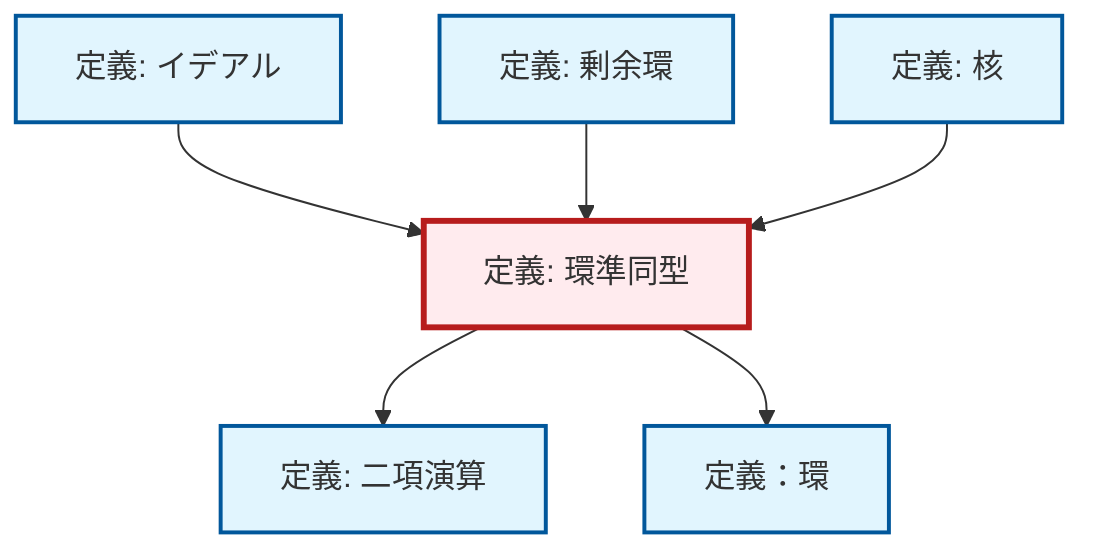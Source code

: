 graph TD
    classDef definition fill:#e1f5fe,stroke:#01579b,stroke-width:2px
    classDef theorem fill:#f3e5f5,stroke:#4a148c,stroke-width:2px
    classDef axiom fill:#fff3e0,stroke:#e65100,stroke-width:2px
    classDef example fill:#e8f5e9,stroke:#1b5e20,stroke-width:2px
    classDef current fill:#ffebee,stroke:#b71c1c,stroke-width:3px
    def-binary-operation["定義: 二項演算"]:::definition
    def-ring-homomorphism["定義: 環準同型"]:::definition
    def-ideal["定義: イデアル"]:::definition
    def-ring["定義：環"]:::definition
    def-quotient-ring["定義: 剰余環"]:::definition
    def-kernel["定義: 核"]:::definition
    def-ring-homomorphism --> def-binary-operation
    def-ideal --> def-ring-homomorphism
    def-ring-homomorphism --> def-ring
    def-quotient-ring --> def-ring-homomorphism
    def-kernel --> def-ring-homomorphism
    class def-ring-homomorphism current